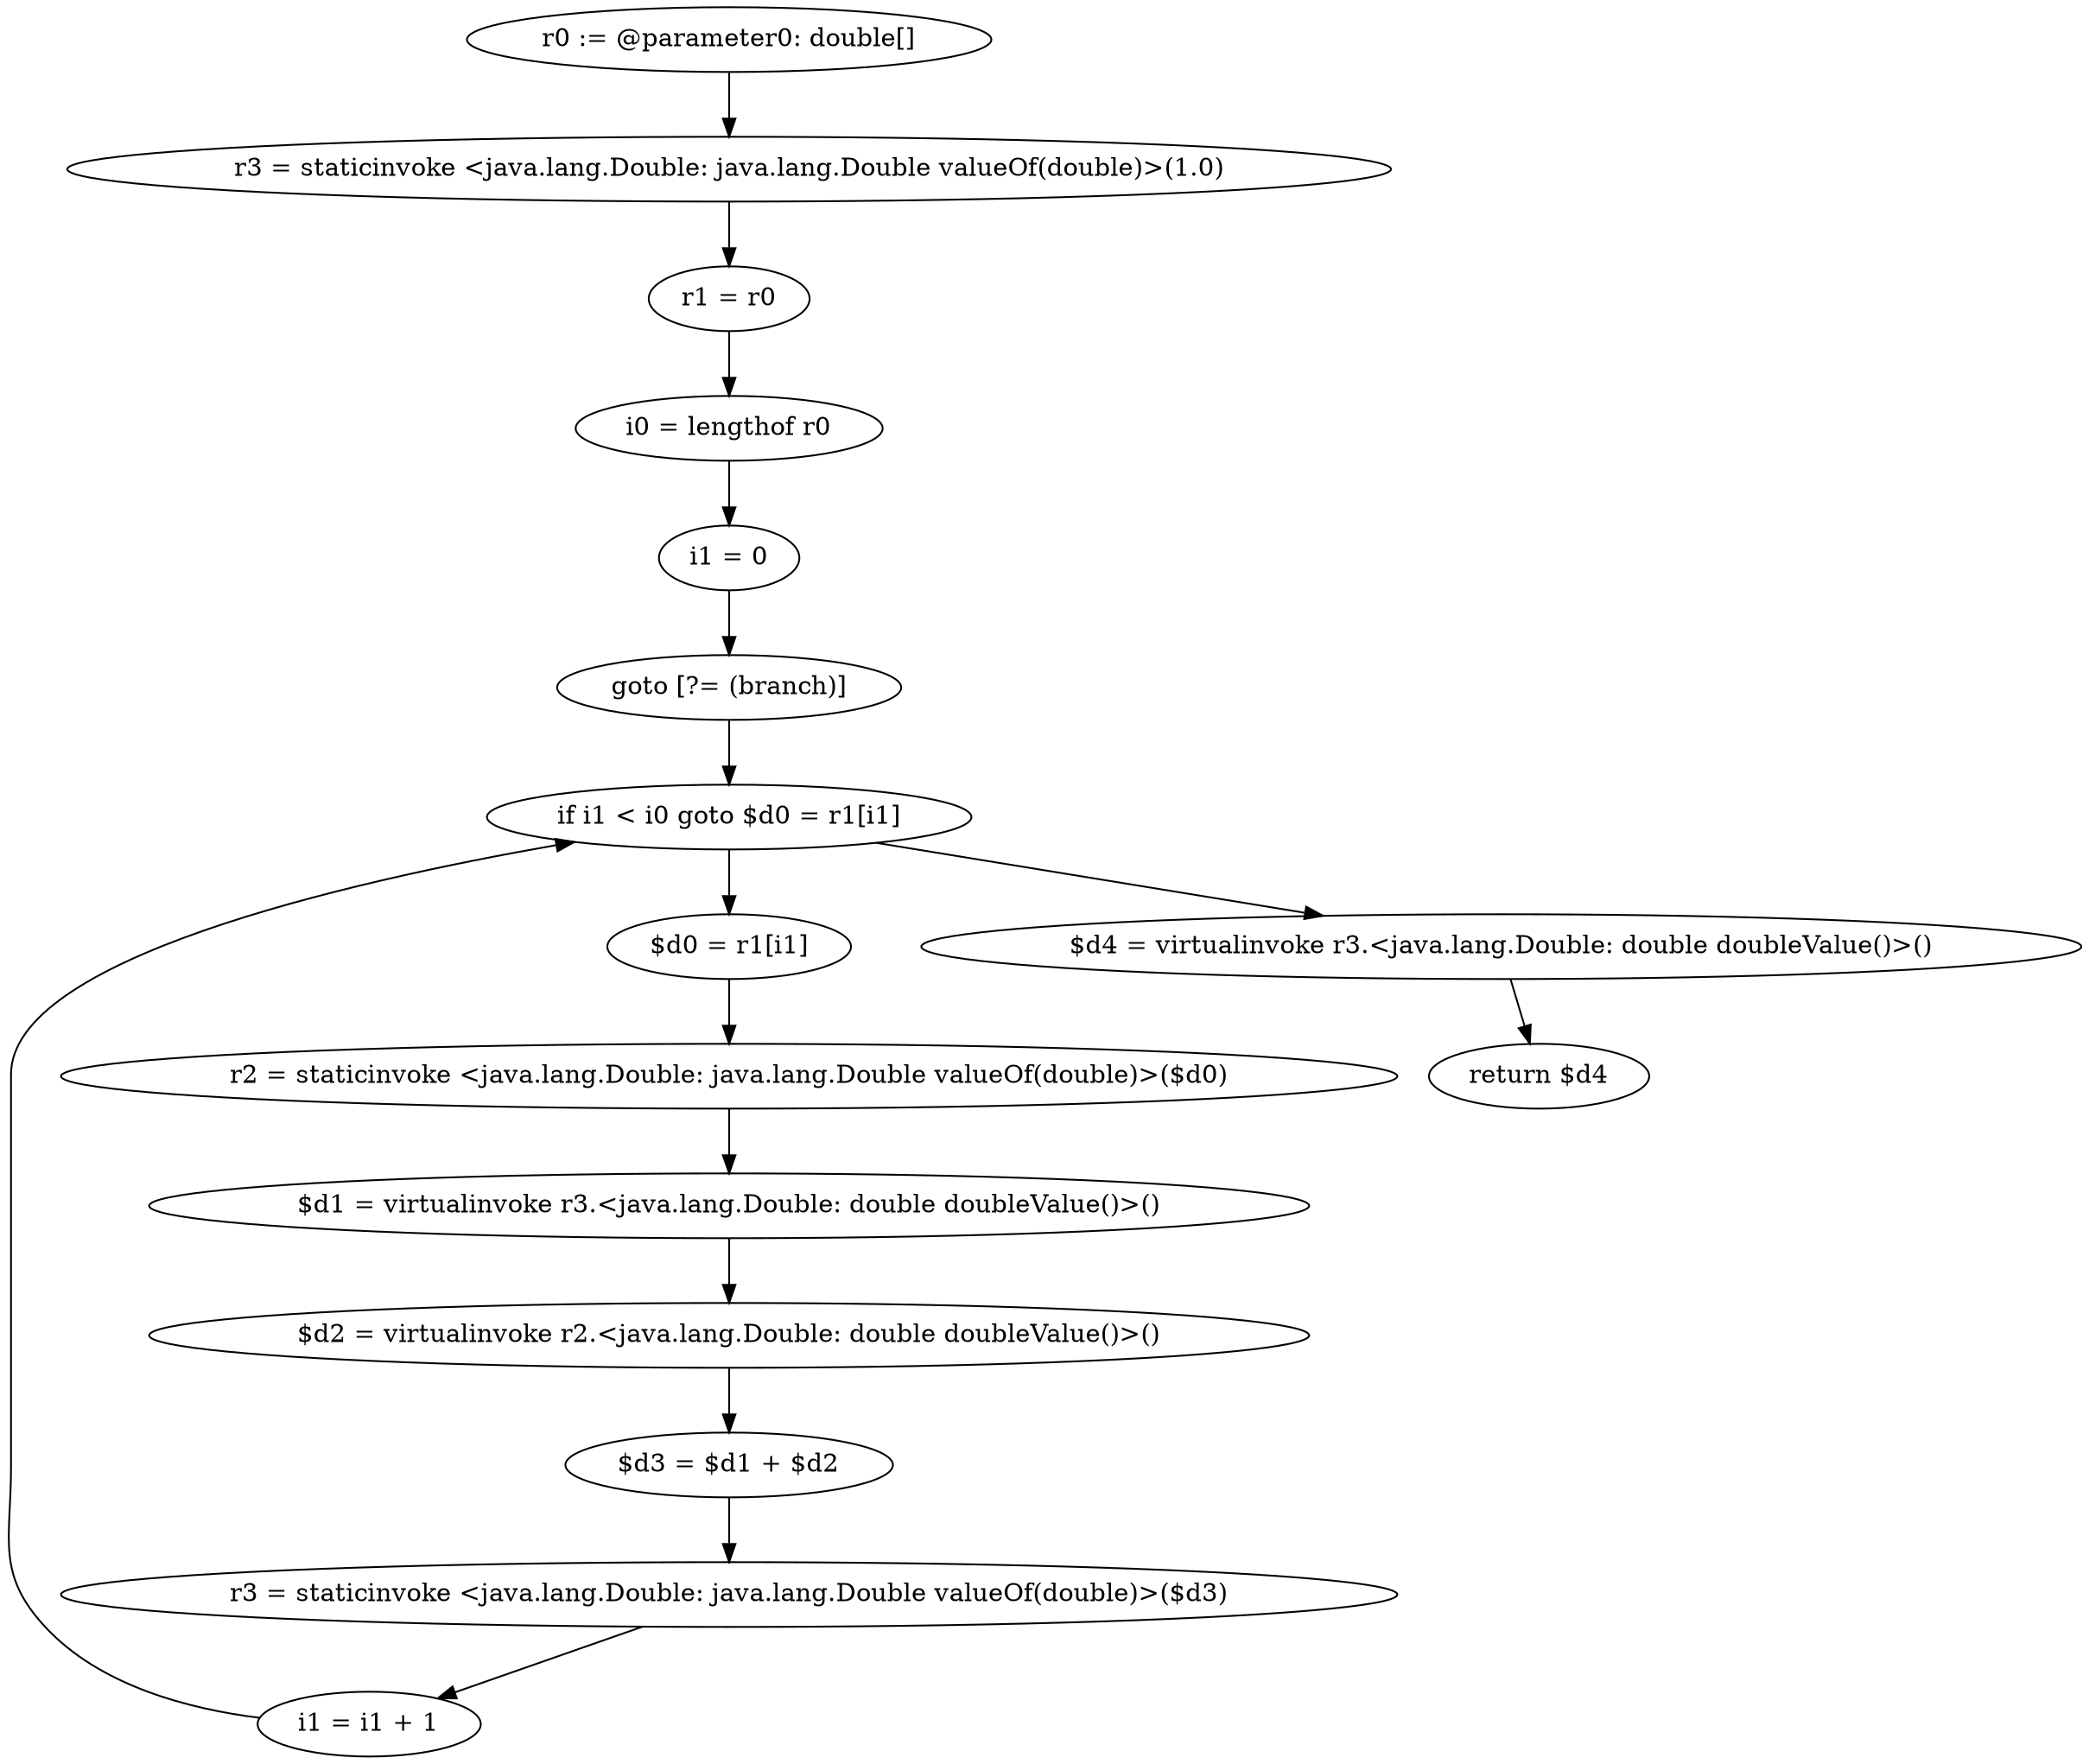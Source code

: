 digraph "unitGraph" {
    "r0 := @parameter0: double[]"
    "r3 = staticinvoke <java.lang.Double: java.lang.Double valueOf(double)>(1.0)"
    "r1 = r0"
    "i0 = lengthof r0"
    "i1 = 0"
    "goto [?= (branch)]"
    "$d0 = r1[i1]"
    "r2 = staticinvoke <java.lang.Double: java.lang.Double valueOf(double)>($d0)"
    "$d1 = virtualinvoke r3.<java.lang.Double: double doubleValue()>()"
    "$d2 = virtualinvoke r2.<java.lang.Double: double doubleValue()>()"
    "$d3 = $d1 + $d2"
    "r3 = staticinvoke <java.lang.Double: java.lang.Double valueOf(double)>($d3)"
    "i1 = i1 + 1"
    "if i1 < i0 goto $d0 = r1[i1]"
    "$d4 = virtualinvoke r3.<java.lang.Double: double doubleValue()>()"
    "return $d4"
    "r0 := @parameter0: double[]"->"r3 = staticinvoke <java.lang.Double: java.lang.Double valueOf(double)>(1.0)";
    "r3 = staticinvoke <java.lang.Double: java.lang.Double valueOf(double)>(1.0)"->"r1 = r0";
    "r1 = r0"->"i0 = lengthof r0";
    "i0 = lengthof r0"->"i1 = 0";
    "i1 = 0"->"goto [?= (branch)]";
    "goto [?= (branch)]"->"if i1 < i0 goto $d0 = r1[i1]";
    "$d0 = r1[i1]"->"r2 = staticinvoke <java.lang.Double: java.lang.Double valueOf(double)>($d0)";
    "r2 = staticinvoke <java.lang.Double: java.lang.Double valueOf(double)>($d0)"->"$d1 = virtualinvoke r3.<java.lang.Double: double doubleValue()>()";
    "$d1 = virtualinvoke r3.<java.lang.Double: double doubleValue()>()"->"$d2 = virtualinvoke r2.<java.lang.Double: double doubleValue()>()";
    "$d2 = virtualinvoke r2.<java.lang.Double: double doubleValue()>()"->"$d3 = $d1 + $d2";
    "$d3 = $d1 + $d2"->"r3 = staticinvoke <java.lang.Double: java.lang.Double valueOf(double)>($d3)";
    "r3 = staticinvoke <java.lang.Double: java.lang.Double valueOf(double)>($d3)"->"i1 = i1 + 1";
    "i1 = i1 + 1"->"if i1 < i0 goto $d0 = r1[i1]";
    "if i1 < i0 goto $d0 = r1[i1]"->"$d4 = virtualinvoke r3.<java.lang.Double: double doubleValue()>()";
    "if i1 < i0 goto $d0 = r1[i1]"->"$d0 = r1[i1]";
    "$d4 = virtualinvoke r3.<java.lang.Double: double doubleValue()>()"->"return $d4";
}
